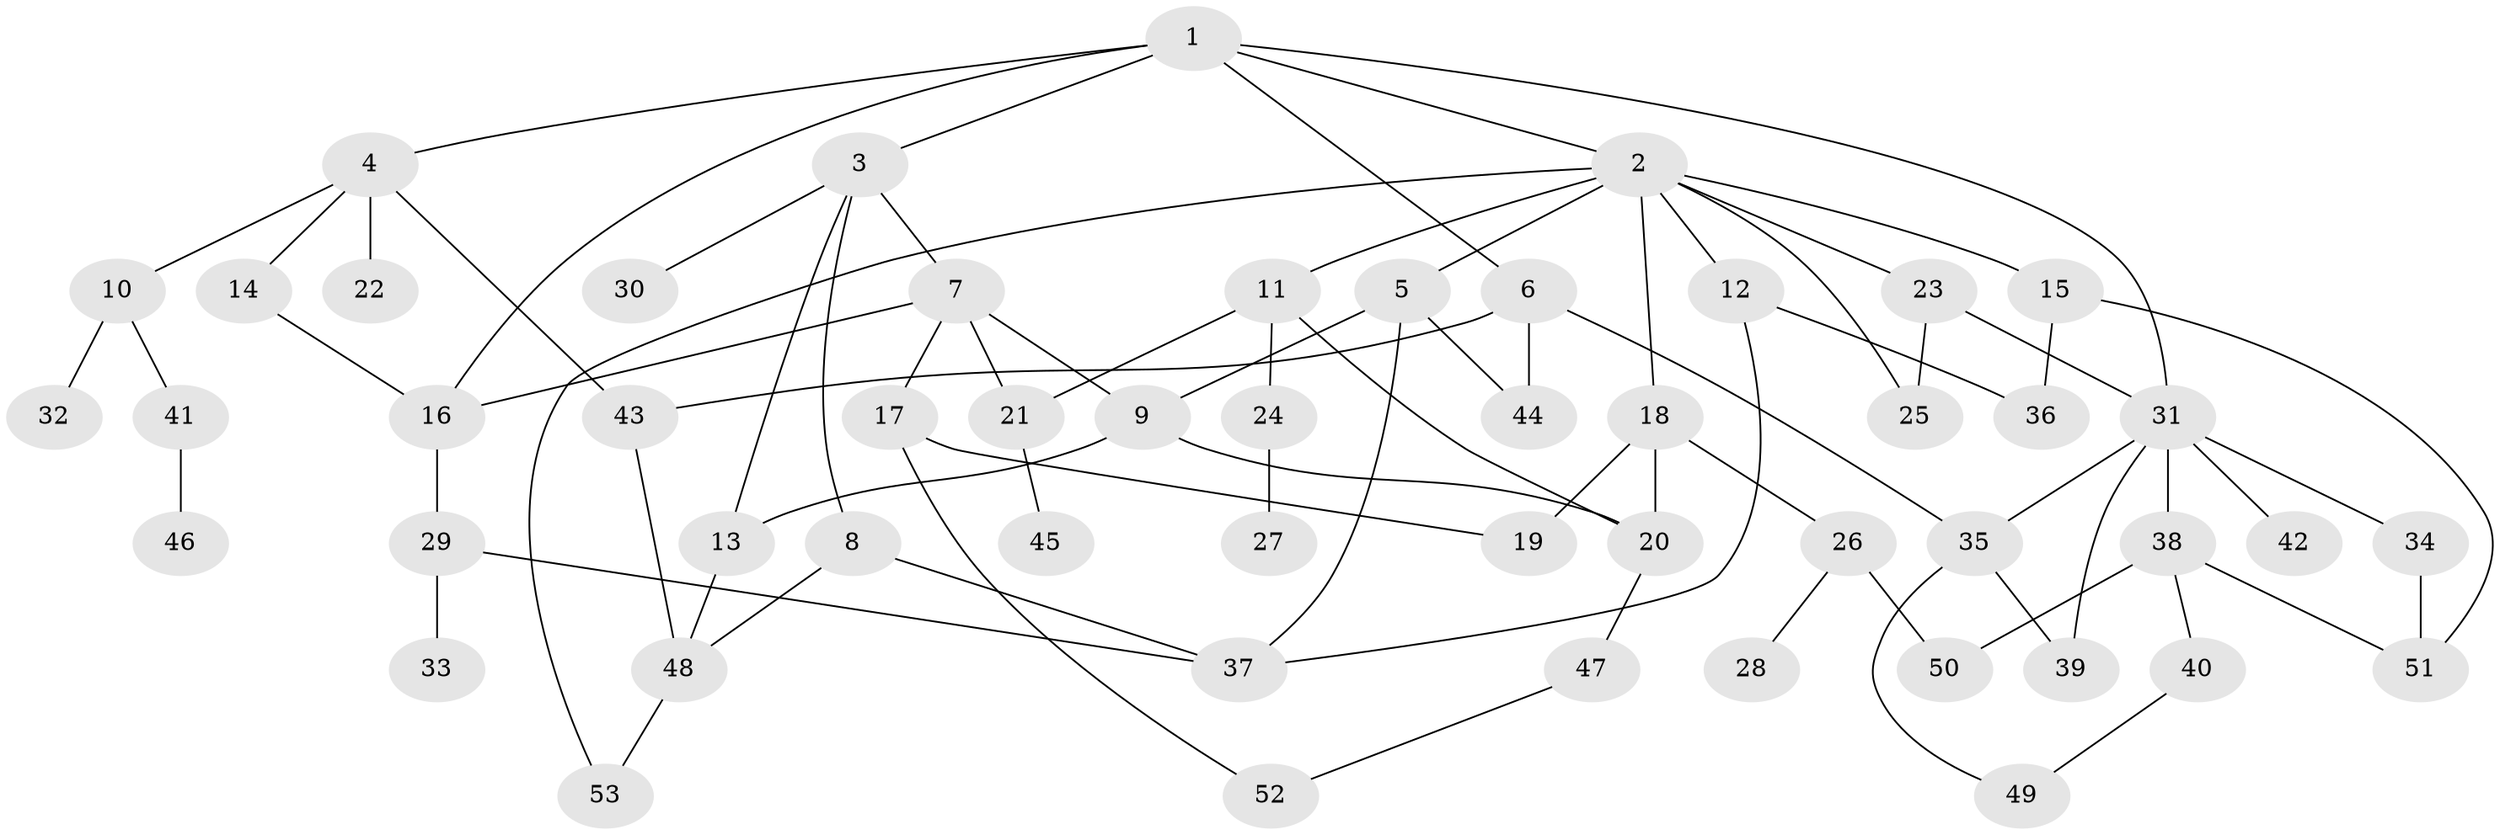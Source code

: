 // coarse degree distribution, {6: 0.08108108108108109, 9: 0.02702702702702703, 4: 0.1891891891891892, 5: 0.10810810810810811, 3: 0.10810810810810811, 2: 0.2972972972972973, 1: 0.16216216216216217, 7: 0.02702702702702703}
// Generated by graph-tools (version 1.1) at 2025/17/03/04/25 18:17:02]
// undirected, 53 vertices, 78 edges
graph export_dot {
graph [start="1"]
  node [color=gray90,style=filled];
  1;
  2;
  3;
  4;
  5;
  6;
  7;
  8;
  9;
  10;
  11;
  12;
  13;
  14;
  15;
  16;
  17;
  18;
  19;
  20;
  21;
  22;
  23;
  24;
  25;
  26;
  27;
  28;
  29;
  30;
  31;
  32;
  33;
  34;
  35;
  36;
  37;
  38;
  39;
  40;
  41;
  42;
  43;
  44;
  45;
  46;
  47;
  48;
  49;
  50;
  51;
  52;
  53;
  1 -- 2;
  1 -- 3;
  1 -- 4;
  1 -- 6;
  1 -- 31;
  1 -- 16;
  2 -- 5;
  2 -- 11;
  2 -- 12;
  2 -- 15;
  2 -- 18;
  2 -- 23;
  2 -- 25;
  2 -- 53;
  3 -- 7;
  3 -- 8;
  3 -- 13;
  3 -- 30;
  4 -- 10;
  4 -- 14;
  4 -- 22;
  4 -- 43;
  5 -- 37;
  5 -- 9;
  5 -- 44;
  6 -- 35;
  6 -- 43;
  6 -- 44;
  7 -- 9;
  7 -- 17;
  7 -- 21;
  7 -- 16;
  8 -- 37;
  8 -- 48;
  9 -- 20;
  9 -- 13;
  10 -- 32;
  10 -- 41;
  11 -- 20;
  11 -- 24;
  11 -- 21;
  12 -- 37;
  12 -- 36;
  13 -- 48;
  14 -- 16;
  15 -- 36;
  15 -- 51;
  16 -- 29;
  17 -- 52;
  17 -- 19;
  18 -- 19;
  18 -- 26;
  18 -- 20;
  20 -- 47;
  21 -- 45;
  23 -- 31;
  23 -- 25;
  24 -- 27;
  26 -- 28;
  26 -- 50;
  29 -- 33;
  29 -- 37;
  31 -- 34;
  31 -- 38;
  31 -- 42;
  31 -- 35;
  31 -- 39;
  34 -- 51;
  35 -- 39;
  35 -- 49;
  38 -- 40;
  38 -- 51;
  38 -- 50;
  40 -- 49;
  41 -- 46;
  43 -- 48;
  47 -- 52;
  48 -- 53;
}
